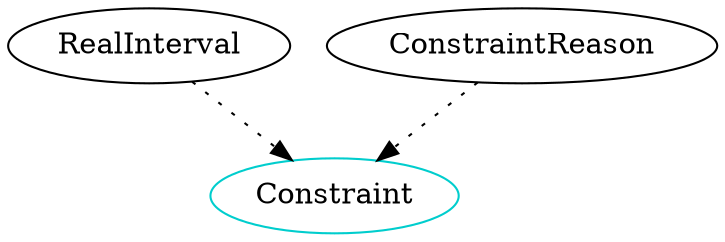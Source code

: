 digraph constraint {

    RealInterval -> Constraint [style="dotted"];
    ConstraintReason -> Constraint [style="dotted"];

    /* definitions for each type component */
	Constraint 	    [shape=oval, color=cyan3, label="Constraint"];
}

/* dot -Tpng sample.dot -o sample.png */
